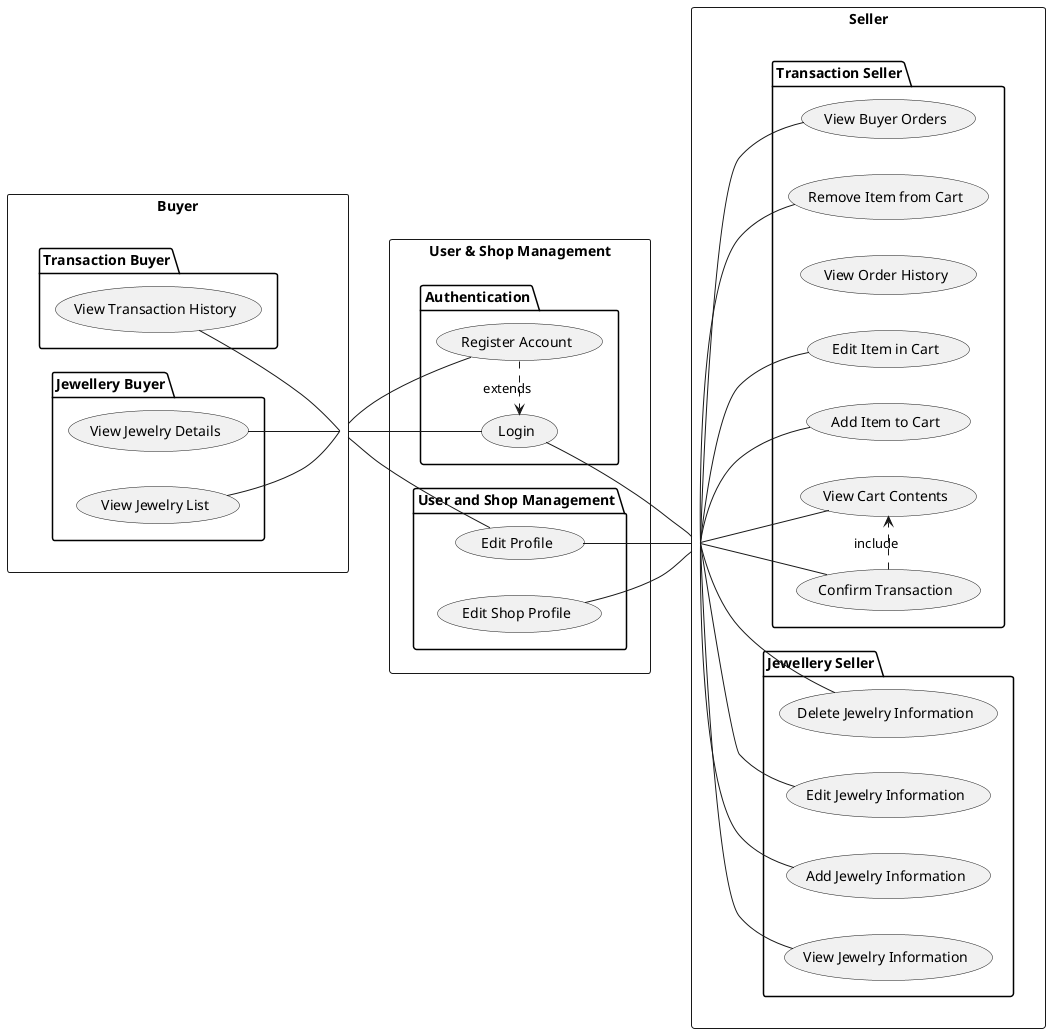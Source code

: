 @startuml
left to right direction

actor "Buyer"
actor "Seller"


' User Authentication and Profile (from Code 1)'
rectangle "User & Shop Management" {
    package "Authentication" {
        usecase "Register Account" as UC_Register
        usecase "Login" as UC_Login
    }

    package "User and Shop Management" {
        usecase "Edit Profile" as UC_EditProfile
        usecase "Edit Shop Profile" as UC_EditShopProfile
    }
}

rectangle "Buyer" {
    package "Jewellery Buyer" {
        usecase "View Jewelry List" as UC_ViewList
        usecase "View Jewelry Details" as UC_ViewDetails
    }

    package "Transaction Buyer" {
        usecase "View Transaction History" as UC_TransactionHistory
    }
}

rectangle "Seller" {   
    package "Jewellery Seller" {
        usecase "View Jewelry Information" as UC_ViewInfo
        usecase "Add Jewelry Information" as UC_AddInfo
        usecase "Edit Jewelry Information" as UC_EditInfo
        usecase "Delete Jewelry Information" as UC_DeleteInfo
    }

    package "Transaction Seller" {
        usecase "View Order History" as UC_BuyerHistory
        usecase "Add Item to Cart" as UC_SellerAddItem
        usecase "Edit Item in Cart" as UC_SellerEditItem
        usecase "Remove Item from Cart" as UC_SellerDeleteItem
        usecase "View Cart Contents" as UC_SellerViewCart
        usecase "Confirm Transaction" as UC_SellerConfirm
        usecase "View Buyer Orders" as UC_SellerViewOrders
    }
}
  "Buyer" -- UC_Register
  "Buyer" -- UC_Login
  "Buyer" -- UC_EditProfile

  UC_ViewList -- "Buyer"
  UC_ViewDetails -- "Buyer"
  UC_TransactionHistory -- "Buyer"  

   UC_Login -- "Seller"
   UC_EditProfile -- "Seller"
   UC_EditShopProfile -- "Seller"
  
  "Seller" -- UC_AddInfo
  "Seller" -- UC_EditInfo
  "Seller" -- UC_DeleteInfo
  "Seller" -- UC_SellerAddItem
  "Seller" -- UC_ViewInfo
  "Seller" -- UC_SellerEditItem
  "Seller" -- UC_SellerDeleteItem
  "Seller" -- UC_SellerViewCart
  "Seller" -- UC_SellerConfirm
  "Seller" -- UC_SellerViewOrders


  UC_Register .> UC_Login : extends
  UC_SellerConfirm .> UC_SellerViewCart : include



@enduml